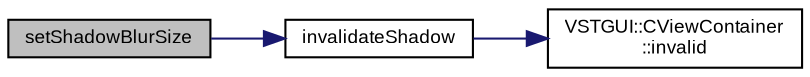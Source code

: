 digraph "setShadowBlurSize"
{
  bgcolor="transparent";
  edge [fontname="Arial",fontsize="9",labelfontname="Arial",labelfontsize="9"];
  node [fontname="Arial",fontsize="9",shape=record];
  rankdir="LR";
  Node1 [label="setShadowBlurSize",height=0.2,width=0.4,color="black", fillcolor="grey75", style="filled" fontcolor="black"];
  Node1 -> Node2 [color="midnightblue",fontsize="9",style="solid",fontname="Arial"];
  Node2 [label="invalidateShadow",height=0.2,width=0.4,color="black",URL="$class_v_s_t_g_u_i_1_1_c_shadow_view_container.html#a34b47c35a9d741b872eec12db613d23d"];
  Node2 -> Node3 [color="midnightblue",fontsize="9",style="solid",fontname="Arial"];
  Node3 [label="VSTGUI::CViewContainer\l::invalid",height=0.2,width=0.4,color="black",URL="$class_v_s_t_g_u_i_1_1_c_view_container.html#a51647a4891b4a9cbaf8595171c5ad3fc",tooltip="mark whole view as invalid "];
}
